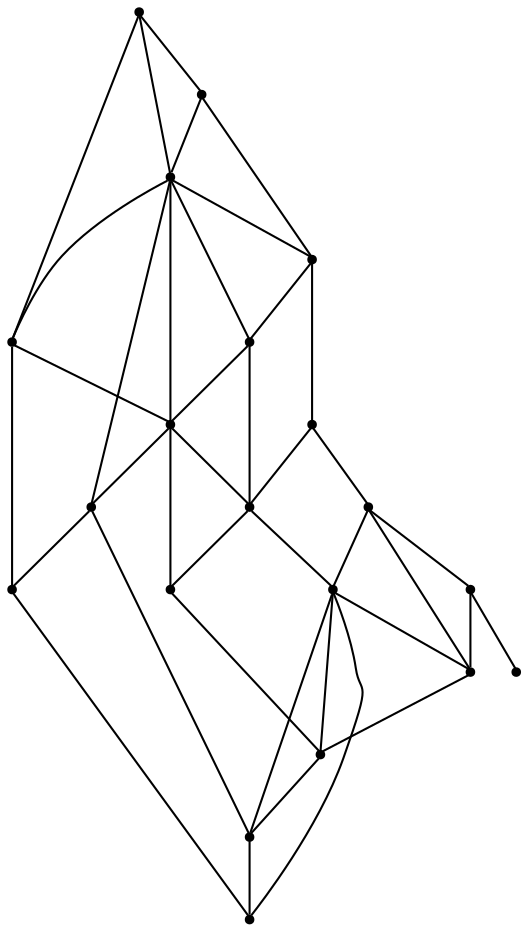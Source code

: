 graph {
  node [shape=point,comment="{\"directed\":false,\"doi\":\"10.1007/978-3-642-11805-0_28\",\"figure\":\"6 (1)\"}"]

  v0 [pos="826.9899843792582,698.4830936223814"]
  v1 [pos="826.9899843792582,818.9018002041907"]
  v2 [pos="787.2729272265767,698.4830936223815"]
  v3 [pos="787.2729272265767,818.4016387384593"]
  v4 [pos="747.4933579200922,817.6513965398619"]
  v5 [pos="706.3377577227216,777.8869063776194"]
  v6 [pos="747.4933579200921,777.8869063776194"]
  v7 [pos="747.4933579200922,857.3533029174808"]
  v8 [pos="747.4933579200922,698.4830936223814"]
  v9 [pos="706.3377577227216,857.6659674349702"]
  v10 [pos="707.7763325802115,738.1850000000004"]
  v11 [pos="707.7763325802115,817.6513965398619"]
  v12 [pos="668.934938679185,817.6513965398619"]
  v13 [pos="707.7763325802116,698.4830936223814"]
  v14 [pos="668.6847628127696,897.0552092950999"]
  v15 [pos="668.0592913339303,658.7186034601389"]
  v16 [pos="668.0592913339304,698.4830936223815"]
  v17 [pos="668.0592913339304,738.1850000000004"]
  v18 [pos="668.0592913339303,777.8869063776193"]
  v19 [pos="668.8098507459774,857.3533029174808"]

  v1 -- v0 [id="-2",pos="826.9899843792582,818.9018002041907 826.9899843792582,698.4830936223814 826.9899843792582,698.4830936223814 826.9899843792582,698.4830936223814"]
  v14 -- v7 [id="-4",pos="668.6847628127696,897.0552092950999 747.4933579200922,857.3533029174808 747.4933579200922,857.3533029174808 747.4933579200922,857.3533029174808"]
  v14 -- v19 [id="-5",pos="668.6847628127696,897.0552092950999 668.8098507459774,857.3533029174808 668.8098507459774,857.3533029174808 668.8098507459774,857.3533029174808"]
  v19 -- v12 [id="-7",pos="668.8098507459774,857.3533029174808 668.934938679185,817.6513965398619 668.934938679185,817.6513965398619 668.934938679185,817.6513965398619"]
  v12 -- v18 [id="-8",pos="668.934938679185,817.6513965398619 668.0592913339303,777.8869063776193 668.0592913339303,777.8869063776193 668.0592913339303,777.8869063776193"]
  v18 -- v17 [id="-9",pos="668.0592913339303,777.8869063776193 668.0592913339304,738.1850000000004 668.0592913339304,738.1850000000004 668.0592913339304,738.1850000000004"]
  v17 -- v16 [id="-10",pos="668.0592913339304,738.1850000000004 668.0592913339304,698.4830936223815 668.0592913339304,698.4830936223815 668.0592913339304,698.4830936223815"]
  v16 -- v15 [id="-11",pos="668.0592913339304,698.4830936223815 668.0592913339303,658.7186034601389 668.0592913339303,658.7186034601389 668.0592913339303,658.7186034601389"]
  v19 -- v9 [id="-13",pos="668.8098507459774,857.3533029174808 706.3377577227216,857.6659674349702 706.3377577227216,857.6659674349702 706.3377577227216,857.6659674349702"]
  v9 -- v7 [id="-14",pos="706.3377577227216,857.6659674349702 747.4933579200922,857.3533029174808 747.4933579200922,857.3533029174808 747.4933579200922,857.3533029174808"]
  v12 -- v11 [id="-16",pos="668.934938679185,817.6513965398619 707.7763325802115,817.6513965398619 707.7763325802115,817.6513965398619 707.7763325802115,817.6513965398619"]
  v11 -- v4 [id="-17",pos="707.7763325802115,817.6513965398619 747.4933579200922,817.6513965398619 747.4933579200922,817.6513965398619 747.4933579200922,817.6513965398619"]
  v4 -- v3 [id="-18",pos="747.4933579200922,817.6513965398619 787.2729272265767,818.4016387384593 787.2729272265767,818.4016387384593 787.2729272265767,818.4016387384593"]
  v3 -- v1 [id="-19",pos="787.2729272265767,818.4016387384593 826.9899843792582,818.9018002041907 826.9899843792582,818.9018002041907 826.9899843792582,818.9018002041907"]
  v18 -- v5 [id="-22",pos="668.0592913339303,777.8869063776193 706.3377577227216,777.8869063776194 706.3377577227216,777.8869063776194 706.3377577227216,777.8869063776194"]
  v5 -- v6 [id="-23",pos="706.3377577227216,777.8869063776194 747.4933579200921,777.8869063776194 747.4933579200921,777.8869063776194 747.4933579200921,777.8869063776194"]
  v17 -- v10 [id="-26",pos="668.0592913339304,738.1850000000004 707.7763325802115,738.1850000000004 707.7763325802115,738.1850000000004 707.7763325802115,738.1850000000004"]
  v17 -- v13 [id="-28",pos="668.0592913339304,738.1850000000004 707.7763325802116,698.4830936223814 707.7763325802116,698.4830936223814 707.7763325802116,698.4830936223814"]
  v16 -- v13 [id="-30",pos="668.0592913339304,698.4830936223815 707.7763325802116,698.4830936223814 707.7763325802116,698.4830936223814 707.7763325802116,698.4830936223814"]
  v13 -- v8 [id="-31",pos="707.7763325802116,698.4830936223814 747.4933579200922,698.4830936223814 747.4933579200922,698.4830936223814 747.4933579200922,698.4830936223814"]
  v8 -- v2 [id="-32",pos="747.4933579200922,698.4830936223814 787.2729272265767,698.4830936223815 787.2729272265767,698.4830936223815 787.2729272265767,698.4830936223815"]
  v2 -- v0 [id="-33",pos="787.2729272265767,698.4830936223815 826.9899843792582,698.4830936223814 826.9899843792582,698.4830936223814 826.9899843792582,698.4830936223814"]
  v14 -- v9 [id="-38",pos="668.6847628127696,897.0552092950999 706.3377577227216,857.6659674349702 706.3377577227216,857.6659674349702 706.3377577227216,857.6659674349702"]
  v9 -- v11 [id="-40",pos="706.3377577227216,857.6659674349702 707.7763325802115,817.6513965398619 707.7763325802115,817.6513965398619 707.7763325802115,817.6513965398619"]
  v11 -- v5 [id="-41",pos="707.7763325802115,817.6513965398619 706.3377577227216,777.8869063776194 706.3377577227216,777.8869063776194 706.3377577227216,777.8869063776194"]
  v5 -- v10 [id="-42",pos="706.3377577227216,777.8869063776194 707.7763325802115,738.1850000000004 707.7763325802115,738.1850000000004 707.7763325802115,738.1850000000004"]
  v10 -- v13 [id="-43",pos="707.7763325802115,738.1850000000004 707.7763325802116,698.4830936223814 707.7763325802116,698.4830936223814 707.7763325802116,698.4830936223814"]
  v9 -- v12 [id="-45",pos="706.3377577227216,857.6659674349702 668.934938679185,817.6513965398619 668.934938679185,817.6513965398619 668.934938679185,817.6513965398619"]
  v10 -- v2 [id="-48",pos="707.7763325802115,738.1850000000004 787.2729272265767,698.4830936223815 787.2729272265767,698.4830936223815 787.2729272265767,698.4830936223815"]
  v10 -- v8 [id="-49",pos="707.7763325802115,738.1850000000004 747.4933579200922,698.4830936223814 747.4933579200922,698.4830936223814 747.4933579200922,698.4830936223814"]
  v10 -- v0 [id="-50",pos="707.7763325802115,738.1850000000004 826.9899843792582,698.4830936223814 826.9899843792582,698.4830936223814 826.9899843792582,698.4830936223814"]
  v9 -- v4 [id="-51",pos="706.3377577227216,857.6659674349702 747.4933579200922,817.6513965398619 747.4933579200922,817.6513965398619 747.4933579200922,817.6513965398619"]
  v9 -- v3 [id="-52",pos="706.3377577227216,857.6659674349702 787.2729272265767,818.4016387384593 787.2729272265767,818.4016387384593 787.2729272265767,818.4016387384593"]
  v7 -- v4 [id="-54",pos="747.4933579200922,857.3533029174808 747.4933579200922,817.6513965398619 747.4933579200922,817.6513965398619 747.4933579200922,817.6513965398619"]
  v4 -- v6 [id="-55",pos="747.4933579200922,817.6513965398619 747.4933579200921,777.8869063776194 747.4933579200921,777.8869063776194 747.4933579200921,777.8869063776194"]
  v6 -- v8 [id="-56",pos="747.4933579200921,777.8869063776194 747.4933579200922,698.4830936223814 747.4933579200922,698.4830936223814 747.4933579200922,698.4830936223814"]
  v7 -- v1 [id="-58",pos="747.4933579200922,857.3533029174808 826.9899843792582,818.9018002041907 826.9899843792582,818.9018002041907 826.9899843792582,818.9018002041907"]
  v4 -- v5 [id="-60",pos="747.4933579200922,817.6513965398619 706.3377577227216,777.8869063776194 706.3377577227216,777.8869063776194 706.3377577227216,777.8869063776194"]
  v3 -- v2 [id="-62",pos="787.2729272265767,818.4016387384593 787.2729272265767,698.4830936223815 787.2729272265767,698.4830936223815 787.2729272265767,698.4830936223815"]
}